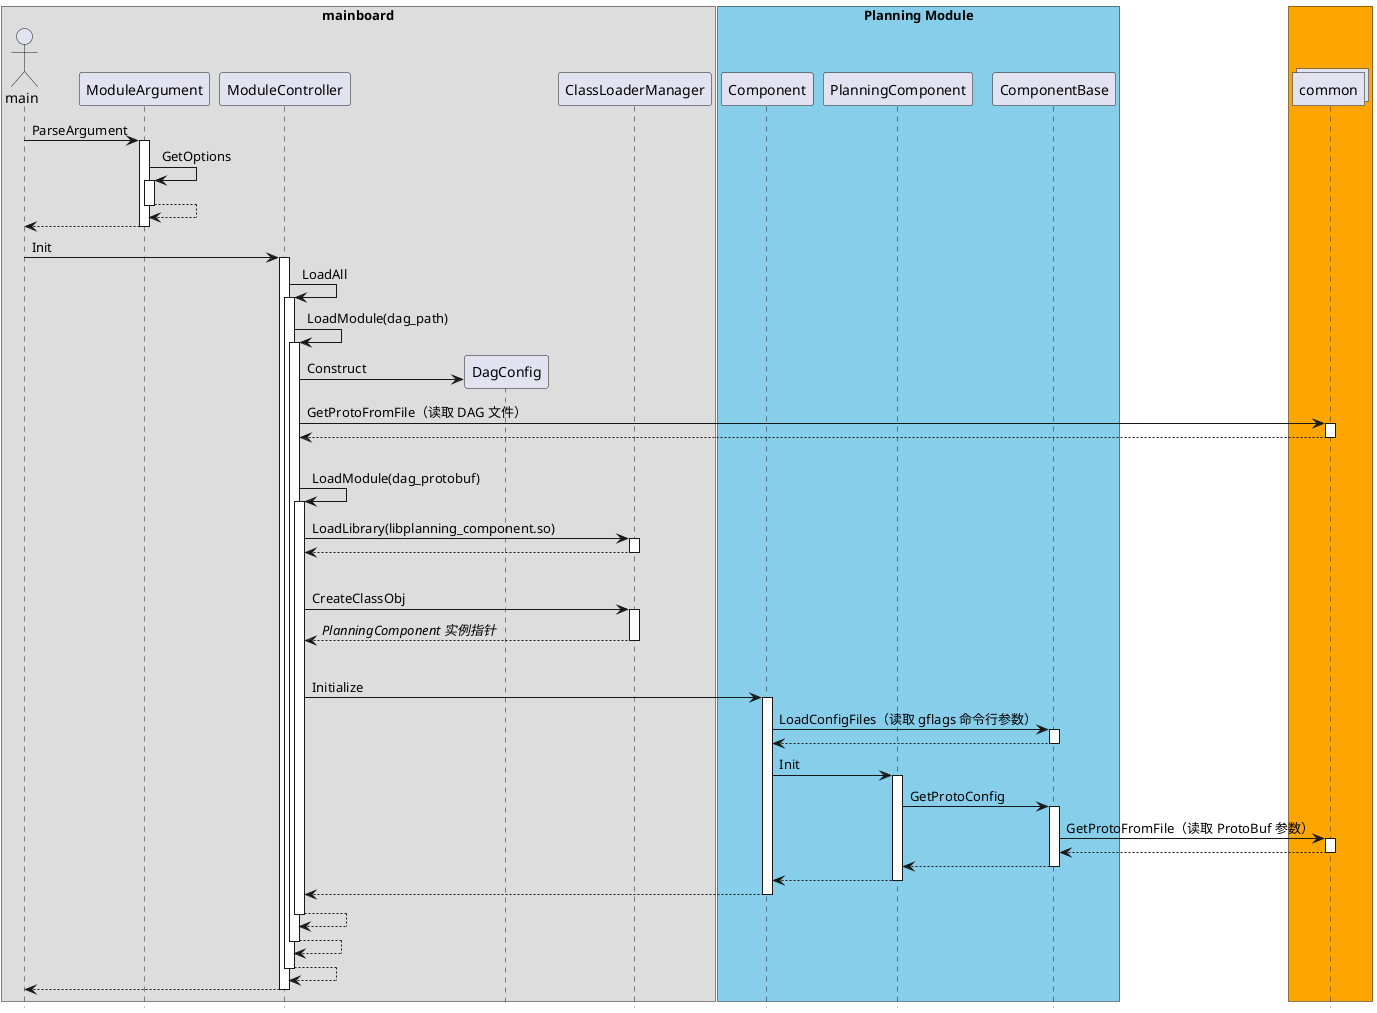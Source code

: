 @startuml

hide footbox

box "mainboard" <<order 10>>
actor main
participant ModuleArgument
participant ModuleController
participant DagConfig
participant ClassLoaderManager
end box

box "Planning Module" #SkyBlue
participant Component order 21
participant PlanningComponent order 22
participant ComponentBase order 23
end box

box  #Orange 
collections common order 30
end box

main -> ModuleArgument ++: ParseArgument 

ModuleArgument -> ModuleArgument ++: GetOptions
return

return

main -> ModuleController ++: Init

ModuleController -> ModuleController ++: LoadAll

ModuleController -> ModuleController ++: LoadModule(dag_path)

create DagConfig
ModuleController -> DagConfig: Construct

ModuleController -> common ++: GetProtoFromFile（读取 DAG 文件）
return

|||

ModuleController -> ModuleController ++: LoadModule(dag_protobuf)

ModuleController -> ClassLoaderManager ++: LoadLibrary(libplanning_component.so)
return

|||

ModuleController -> ClassLoaderManager ++: CreateClassObj
return //PlanningComponent 实例指针//

|||

ModuleController -> Component ++: Initialize

Component -> ComponentBase ++: LoadConfigFiles（读取 gflags 命令行参数）
return

Component -> PlanningComponent ++: Init

PlanningComponent -> ComponentBase ++: GetProtoConfig
ComponentBase -> common ++: GetProtoFromFile（读取 ProtoBuf 参数）
return

return
return
return
return
return
return
return

@enduml
